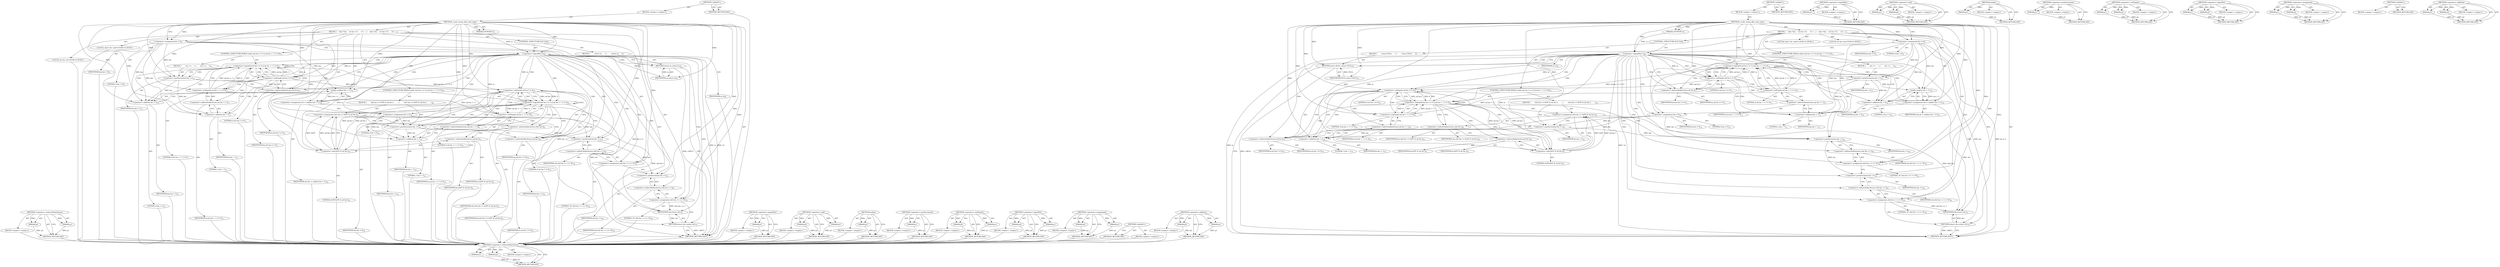 digraph "&lt;operator&gt;.addition" {
vulnerable_130 [label=<(METHOD,&lt;operator&gt;.indirectIndexAccess)>];
vulnerable_131 [label=<(PARAM,p1)>];
vulnerable_132 [label=<(PARAM,p2)>];
vulnerable_133 [label=<(BLOCK,&lt;empty&gt;,&lt;empty&gt;)>];
vulnerable_134 [label=<(METHOD_RETURN,ANY)>];
vulnerable_6 [label=<(METHOD,&lt;global&gt;)<SUB>1</SUB>>];
vulnerable_7 [label=<(BLOCK,&lt;empty&gt;,&lt;empty&gt;)<SUB>1</SUB>>];
vulnerable_8 [label=<(METHOD,_multi_string_alloc_and_copy)<SUB>1</SUB>>];
vulnerable_9 [label=<(PARAM,LPCWSTR in)<SUB>1</SUB>>];
vulnerable_10 [label=<(BLOCK,{
    char *chr;
    int len = 0;
 
     if ( !...,{
    char *chr;
    int len = 0;
 
     if ( !...)<SUB>2</SUB>>];
vulnerable_11 [label="<(LOCAL,char* chr: char*)<SUB>3</SUB>>"];
vulnerable_12 [label="<(LOCAL,int len: int)<SUB>4</SUB>>"];
vulnerable_13 [label=<(&lt;operator&gt;.assignment,len = 0)<SUB>4</SUB>>];
vulnerable_14 [label=<(IDENTIFIER,len,len = 0)<SUB>4</SUB>>];
vulnerable_15 [label=<(LITERAL,0,len = 0)<SUB>4</SUB>>];
vulnerable_16 [label=<(CONTROL_STRUCTURE,IF,if (!in))<SUB>6</SUB>>];
vulnerable_17 [label=<(&lt;operator&gt;.logicalNot,!in)<SUB>6</SUB>>];
vulnerable_18 [label=<(IDENTIFIER,in,!in)<SUB>6</SUB>>];
vulnerable_19 [label=<(BLOCK,{
        return in;
     },{
        return in;
     })<SUB>7</SUB>>];
vulnerable_20 [label=<(RETURN,return in;,return in;)<SUB>8</SUB>>];
vulnerable_21 [label=<(IDENTIFIER,in,return in;)<SUB>8</SUB>>];
vulnerable_22 [label=<(CONTROL_STRUCTURE,WHILE,while (in[ len ] != 0 || in[ len + 1 ] != 0))<SUB>11</SUB>>];
vulnerable_23 [label=<(&lt;operator&gt;.logicalOr,in[ len ] != 0 || in[ len + 1 ] != 0)<SUB>11</SUB>>];
vulnerable_24 [label=<(&lt;operator&gt;.notEquals,in[ len ] != 0)<SUB>11</SUB>>];
vulnerable_25 [label=<(&lt;operator&gt;.indirectIndexAccess,in[ len ])<SUB>11</SUB>>];
vulnerable_26 [label=<(IDENTIFIER,in,in[ len ] != 0)<SUB>11</SUB>>];
vulnerable_27 [label=<(IDENTIFIER,len,in[ len ] != 0)<SUB>11</SUB>>];
vulnerable_28 [label=<(LITERAL,0,in[ len ] != 0)<SUB>11</SUB>>];
vulnerable_29 [label=<(&lt;operator&gt;.notEquals,in[ len + 1 ] != 0)<SUB>11</SUB>>];
vulnerable_30 [label=<(&lt;operator&gt;.indirectIndexAccess,in[ len + 1 ])<SUB>11</SUB>>];
vulnerable_31 [label=<(IDENTIFIER,in,in[ len + 1 ] != 0)<SUB>11</SUB>>];
vulnerable_32 [label=<(&lt;operator&gt;.addition,len + 1)<SUB>11</SUB>>];
vulnerable_33 [label=<(IDENTIFIER,len,len + 1)<SUB>11</SUB>>];
vulnerable_34 [label=<(LITERAL,1,len + 1)<SUB>11</SUB>>];
vulnerable_35 [label=<(LITERAL,0,in[ len + 1 ] != 0)<SUB>11</SUB>>];
vulnerable_36 [label=<(BLOCK,{
        len ++;
    },{
        len ++;
    })<SUB>12</SUB>>];
vulnerable_37 [label=<(&lt;operator&gt;.postIncrement,len ++)<SUB>13</SUB>>];
vulnerable_38 [label=<(IDENTIFIER,len,len ++)<SUB>13</SUB>>];
vulnerable_39 [label=<(&lt;operator&gt;.assignment,chr = malloc( len + 2 ))<SUB>16</SUB>>];
vulnerable_40 [label=<(IDENTIFIER,chr,chr = malloc( len + 2 ))<SUB>16</SUB>>];
vulnerable_41 [label=<(malloc,malloc( len + 2 ))<SUB>16</SUB>>];
vulnerable_42 [label=<(&lt;operator&gt;.addition,len + 2)<SUB>16</SUB>>];
vulnerable_43 [label=<(IDENTIFIER,len,len + 2)<SUB>16</SUB>>];
vulnerable_44 [label=<(LITERAL,2,len + 2)<SUB>16</SUB>>];
vulnerable_45 [label=<(&lt;operator&gt;.assignment,len = 0)<SUB>18</SUB>>];
vulnerable_46 [label=<(IDENTIFIER,len,len = 0)<SUB>18</SUB>>];
vulnerable_47 [label=<(LITERAL,0,len = 0)<SUB>18</SUB>>];
vulnerable_48 [label=<(CONTROL_STRUCTURE,WHILE,while (in[ len ] != 0 || in[ len + 1 ] != 0))<SUB>19</SUB>>];
vulnerable_49 [label=<(&lt;operator&gt;.logicalOr,in[ len ] != 0 || in[ len + 1 ] != 0)<SUB>19</SUB>>];
vulnerable_50 [label=<(&lt;operator&gt;.notEquals,in[ len ] != 0)<SUB>19</SUB>>];
vulnerable_51 [label=<(&lt;operator&gt;.indirectIndexAccess,in[ len ])<SUB>19</SUB>>];
vulnerable_52 [label=<(IDENTIFIER,in,in[ len ] != 0)<SUB>19</SUB>>];
vulnerable_53 [label=<(IDENTIFIER,len,in[ len ] != 0)<SUB>19</SUB>>];
vulnerable_54 [label=<(LITERAL,0,in[ len ] != 0)<SUB>19</SUB>>];
vulnerable_55 [label=<(&lt;operator&gt;.notEquals,in[ len + 1 ] != 0)<SUB>19</SUB>>];
vulnerable_56 [label=<(&lt;operator&gt;.indirectIndexAccess,in[ len + 1 ])<SUB>19</SUB>>];
vulnerable_57 [label=<(IDENTIFIER,in,in[ len + 1 ] != 0)<SUB>19</SUB>>];
vulnerable_58 [label=<(&lt;operator&gt;.addition,len + 1)<SUB>19</SUB>>];
vulnerable_59 [label=<(IDENTIFIER,len,len + 1)<SUB>19</SUB>>];
vulnerable_60 [label=<(LITERAL,1,len + 1)<SUB>19</SUB>>];
vulnerable_61 [label=<(LITERAL,0,in[ len + 1 ] != 0)<SUB>19</SUB>>];
vulnerable_62 [label=<(BLOCK,{
        chr[ len ] = 0xFF &amp; in[ len ];
      ...,{
        chr[ len ] = 0xFF &amp; in[ len ];
      ...)<SUB>20</SUB>>];
vulnerable_63 [label=<(&lt;operator&gt;.assignment,chr[ len ] = 0xFF &amp; in[ len ])<SUB>21</SUB>>];
vulnerable_64 [label=<(&lt;operator&gt;.indirectIndexAccess,chr[ len ])<SUB>21</SUB>>];
vulnerable_65 [label=<(IDENTIFIER,chr,chr[ len ] = 0xFF &amp; in[ len ])<SUB>21</SUB>>];
vulnerable_66 [label=<(IDENTIFIER,len,chr[ len ] = 0xFF &amp; in[ len ])<SUB>21</SUB>>];
vulnerable_67 [label=<(&lt;operator&gt;.and,0xFF &amp; in[ len ])<SUB>21</SUB>>];
vulnerable_68 [label=<(LITERAL,0xFF,0xFF &amp; in[ len ])<SUB>21</SUB>>];
vulnerable_69 [label=<(&lt;operator&gt;.indirectIndexAccess,in[ len ])<SUB>21</SUB>>];
vulnerable_70 [label=<(IDENTIFIER,in,0xFF &amp; in[ len ])<SUB>21</SUB>>];
vulnerable_71 [label=<(IDENTIFIER,len,0xFF &amp; in[ len ])<SUB>21</SUB>>];
vulnerable_72 [label=<(&lt;operator&gt;.postIncrement,len ++)<SUB>22</SUB>>];
vulnerable_73 [label=<(IDENTIFIER,len,len ++)<SUB>22</SUB>>];
vulnerable_74 [label=<(&lt;operator&gt;.assignment,chr[ len ++ ] = '\0')<SUB>24</SUB>>];
vulnerable_75 [label=<(&lt;operator&gt;.indirectIndexAccess,chr[ len ++ ])<SUB>24</SUB>>];
vulnerable_76 [label=<(IDENTIFIER,chr,chr[ len ++ ] = '\0')<SUB>24</SUB>>];
vulnerable_77 [label=<(&lt;operator&gt;.postIncrement,len ++)<SUB>24</SUB>>];
vulnerable_78 [label=<(IDENTIFIER,len,len ++)<SUB>24</SUB>>];
vulnerable_79 [label=<(LITERAL,'\0',chr[ len ++ ] = '\0')<SUB>24</SUB>>];
vulnerable_80 [label=<(&lt;operator&gt;.assignment,chr[ len ++ ] = '\0')<SUB>25</SUB>>];
vulnerable_81 [label=<(&lt;operator&gt;.indirectIndexAccess,chr[ len ++ ])<SUB>25</SUB>>];
vulnerable_82 [label=<(IDENTIFIER,chr,chr[ len ++ ] = '\0')<SUB>25</SUB>>];
vulnerable_83 [label=<(&lt;operator&gt;.postIncrement,len ++)<SUB>25</SUB>>];
vulnerable_84 [label=<(IDENTIFIER,len,len ++)<SUB>25</SUB>>];
vulnerable_85 [label=<(LITERAL,'\0',chr[ len ++ ] = '\0')<SUB>25</SUB>>];
vulnerable_86 [label=<(RETURN,return chr;,return chr;)<SUB>27</SUB>>];
vulnerable_87 [label=<(IDENTIFIER,chr,return chr;)<SUB>27</SUB>>];
vulnerable_88 [label=<(METHOD_RETURN,char*)<SUB>1</SUB>>];
vulnerable_90 [label=<(METHOD_RETURN,ANY)<SUB>1</SUB>>];
vulnerable_116 [label=<(METHOD,&lt;operator&gt;.logicalNot)>];
vulnerable_117 [label=<(PARAM,p1)>];
vulnerable_118 [label=<(BLOCK,&lt;empty&gt;,&lt;empty&gt;)>];
vulnerable_119 [label=<(METHOD_RETURN,ANY)>];
vulnerable_148 [label=<(METHOD,&lt;operator&gt;.and)>];
vulnerable_149 [label=<(PARAM,p1)>];
vulnerable_150 [label=<(PARAM,p2)>];
vulnerable_151 [label=<(BLOCK,&lt;empty&gt;,&lt;empty&gt;)>];
vulnerable_152 [label=<(METHOD_RETURN,ANY)>];
vulnerable_144 [label=<(METHOD,malloc)>];
vulnerable_145 [label=<(PARAM,p1)>];
vulnerable_146 [label=<(BLOCK,&lt;empty&gt;,&lt;empty&gt;)>];
vulnerable_147 [label=<(METHOD_RETURN,ANY)>];
vulnerable_140 [label=<(METHOD,&lt;operator&gt;.postIncrement)>];
vulnerable_141 [label=<(PARAM,p1)>];
vulnerable_142 [label=<(BLOCK,&lt;empty&gt;,&lt;empty&gt;)>];
vulnerable_143 [label=<(METHOD_RETURN,ANY)>];
vulnerable_125 [label=<(METHOD,&lt;operator&gt;.notEquals)>];
vulnerable_126 [label=<(PARAM,p1)>];
vulnerable_127 [label=<(PARAM,p2)>];
vulnerable_128 [label=<(BLOCK,&lt;empty&gt;,&lt;empty&gt;)>];
vulnerable_129 [label=<(METHOD_RETURN,ANY)>];
vulnerable_120 [label=<(METHOD,&lt;operator&gt;.logicalOr)>];
vulnerable_121 [label=<(PARAM,p1)>];
vulnerable_122 [label=<(PARAM,p2)>];
vulnerable_123 [label=<(BLOCK,&lt;empty&gt;,&lt;empty&gt;)>];
vulnerable_124 [label=<(METHOD_RETURN,ANY)>];
vulnerable_111 [label=<(METHOD,&lt;operator&gt;.assignment)>];
vulnerable_112 [label=<(PARAM,p1)>];
vulnerable_113 [label=<(PARAM,p2)>];
vulnerable_114 [label=<(BLOCK,&lt;empty&gt;,&lt;empty&gt;)>];
vulnerable_115 [label=<(METHOD_RETURN,ANY)>];
vulnerable_105 [label=<(METHOD,&lt;global&gt;)<SUB>1</SUB>>];
vulnerable_106 [label=<(BLOCK,&lt;empty&gt;,&lt;empty&gt;)>];
vulnerable_107 [label=<(METHOD_RETURN,ANY)>];
vulnerable_135 [label=<(METHOD,&lt;operator&gt;.addition)>];
vulnerable_136 [label=<(PARAM,p1)>];
vulnerable_137 [label=<(PARAM,p2)>];
vulnerable_138 [label=<(BLOCK,&lt;empty&gt;,&lt;empty&gt;)>];
vulnerable_139 [label=<(METHOD_RETURN,ANY)>];
fixed_130 [label=<(METHOD,&lt;operator&gt;.indirectIndexAccess)>];
fixed_131 [label=<(PARAM,p1)>];
fixed_132 [label=<(PARAM,p2)>];
fixed_133 [label=<(BLOCK,&lt;empty&gt;,&lt;empty&gt;)>];
fixed_134 [label=<(METHOD_RETURN,ANY)>];
fixed_6 [label=<(METHOD,&lt;global&gt;)<SUB>1</SUB>>];
fixed_7 [label=<(BLOCK,&lt;empty&gt;,&lt;empty&gt;)<SUB>1</SUB>>];
fixed_8 [label=<(METHOD,_multi_string_alloc_and_copy)<SUB>1</SUB>>];
fixed_9 [label=<(PARAM,LPCWSTR in)<SUB>1</SUB>>];
fixed_10 [label=<(BLOCK,{
    char *chr;
    int len = 0;
 
     if ( !...,{
    char *chr;
    int len = 0;
 
     if ( !...)<SUB>2</SUB>>];
fixed_11 [label="<(LOCAL,char* chr: char*)<SUB>3</SUB>>"];
fixed_12 [label="<(LOCAL,int len: int)<SUB>4</SUB>>"];
fixed_13 [label=<(&lt;operator&gt;.assignment,len = 0)<SUB>4</SUB>>];
fixed_14 [label=<(IDENTIFIER,len,len = 0)<SUB>4</SUB>>];
fixed_15 [label=<(LITERAL,0,len = 0)<SUB>4</SUB>>];
fixed_16 [label=<(CONTROL_STRUCTURE,IF,if (!in))<SUB>6</SUB>>];
fixed_17 [label=<(&lt;operator&gt;.logicalNot,!in)<SUB>6</SUB>>];
fixed_18 [label=<(IDENTIFIER,in,!in)<SUB>6</SUB>>];
fixed_19 [label=<(BLOCK,{
        return NULL;
     },{
        return NULL;
     })<SUB>7</SUB>>];
fixed_20 [label=<(RETURN,return NULL;,return NULL;)<SUB>8</SUB>>];
fixed_21 [label=<(IDENTIFIER,NULL,return NULL;)<SUB>8</SUB>>];
fixed_22 [label=<(CONTROL_STRUCTURE,WHILE,while (in[ len ] != 0 || in[ len + 1 ] != 0))<SUB>11</SUB>>];
fixed_23 [label=<(&lt;operator&gt;.logicalOr,in[ len ] != 0 || in[ len + 1 ] != 0)<SUB>11</SUB>>];
fixed_24 [label=<(&lt;operator&gt;.notEquals,in[ len ] != 0)<SUB>11</SUB>>];
fixed_25 [label=<(&lt;operator&gt;.indirectIndexAccess,in[ len ])<SUB>11</SUB>>];
fixed_26 [label=<(IDENTIFIER,in,in[ len ] != 0)<SUB>11</SUB>>];
fixed_27 [label=<(IDENTIFIER,len,in[ len ] != 0)<SUB>11</SUB>>];
fixed_28 [label=<(LITERAL,0,in[ len ] != 0)<SUB>11</SUB>>];
fixed_29 [label=<(&lt;operator&gt;.notEquals,in[ len + 1 ] != 0)<SUB>11</SUB>>];
fixed_30 [label=<(&lt;operator&gt;.indirectIndexAccess,in[ len + 1 ])<SUB>11</SUB>>];
fixed_31 [label=<(IDENTIFIER,in,in[ len + 1 ] != 0)<SUB>11</SUB>>];
fixed_32 [label=<(&lt;operator&gt;.addition,len + 1)<SUB>11</SUB>>];
fixed_33 [label=<(IDENTIFIER,len,len + 1)<SUB>11</SUB>>];
fixed_34 [label=<(LITERAL,1,len + 1)<SUB>11</SUB>>];
fixed_35 [label=<(LITERAL,0,in[ len + 1 ] != 0)<SUB>11</SUB>>];
fixed_36 [label=<(BLOCK,{
        len ++;
    },{
        len ++;
    })<SUB>12</SUB>>];
fixed_37 [label=<(&lt;operator&gt;.postIncrement,len ++)<SUB>13</SUB>>];
fixed_38 [label=<(IDENTIFIER,len,len ++)<SUB>13</SUB>>];
fixed_39 [label=<(&lt;operator&gt;.assignment,chr = malloc( len + 2 ))<SUB>16</SUB>>];
fixed_40 [label=<(IDENTIFIER,chr,chr = malloc( len + 2 ))<SUB>16</SUB>>];
fixed_41 [label=<(malloc,malloc( len + 2 ))<SUB>16</SUB>>];
fixed_42 [label=<(&lt;operator&gt;.addition,len + 2)<SUB>16</SUB>>];
fixed_43 [label=<(IDENTIFIER,len,len + 2)<SUB>16</SUB>>];
fixed_44 [label=<(LITERAL,2,len + 2)<SUB>16</SUB>>];
fixed_45 [label=<(&lt;operator&gt;.assignment,len = 0)<SUB>18</SUB>>];
fixed_46 [label=<(IDENTIFIER,len,len = 0)<SUB>18</SUB>>];
fixed_47 [label=<(LITERAL,0,len = 0)<SUB>18</SUB>>];
fixed_48 [label=<(CONTROL_STRUCTURE,WHILE,while (in[ len ] != 0 || in[ len + 1 ] != 0))<SUB>19</SUB>>];
fixed_49 [label=<(&lt;operator&gt;.logicalOr,in[ len ] != 0 || in[ len + 1 ] != 0)<SUB>19</SUB>>];
fixed_50 [label=<(&lt;operator&gt;.notEquals,in[ len ] != 0)<SUB>19</SUB>>];
fixed_51 [label=<(&lt;operator&gt;.indirectIndexAccess,in[ len ])<SUB>19</SUB>>];
fixed_52 [label=<(IDENTIFIER,in,in[ len ] != 0)<SUB>19</SUB>>];
fixed_53 [label=<(IDENTIFIER,len,in[ len ] != 0)<SUB>19</SUB>>];
fixed_54 [label=<(LITERAL,0,in[ len ] != 0)<SUB>19</SUB>>];
fixed_55 [label=<(&lt;operator&gt;.notEquals,in[ len + 1 ] != 0)<SUB>19</SUB>>];
fixed_56 [label=<(&lt;operator&gt;.indirectIndexAccess,in[ len + 1 ])<SUB>19</SUB>>];
fixed_57 [label=<(IDENTIFIER,in,in[ len + 1 ] != 0)<SUB>19</SUB>>];
fixed_58 [label=<(&lt;operator&gt;.addition,len + 1)<SUB>19</SUB>>];
fixed_59 [label=<(IDENTIFIER,len,len + 1)<SUB>19</SUB>>];
fixed_60 [label=<(LITERAL,1,len + 1)<SUB>19</SUB>>];
fixed_61 [label=<(LITERAL,0,in[ len + 1 ] != 0)<SUB>19</SUB>>];
fixed_62 [label=<(BLOCK,{
        chr[ len ] = 0xFF &amp; in[ len ];
      ...,{
        chr[ len ] = 0xFF &amp; in[ len ];
      ...)<SUB>20</SUB>>];
fixed_63 [label=<(&lt;operator&gt;.assignment,chr[ len ] = 0xFF &amp; in[ len ])<SUB>21</SUB>>];
fixed_64 [label=<(&lt;operator&gt;.indirectIndexAccess,chr[ len ])<SUB>21</SUB>>];
fixed_65 [label=<(IDENTIFIER,chr,chr[ len ] = 0xFF &amp; in[ len ])<SUB>21</SUB>>];
fixed_66 [label=<(IDENTIFIER,len,chr[ len ] = 0xFF &amp; in[ len ])<SUB>21</SUB>>];
fixed_67 [label=<(&lt;operator&gt;.and,0xFF &amp; in[ len ])<SUB>21</SUB>>];
fixed_68 [label=<(LITERAL,0xFF,0xFF &amp; in[ len ])<SUB>21</SUB>>];
fixed_69 [label=<(&lt;operator&gt;.indirectIndexAccess,in[ len ])<SUB>21</SUB>>];
fixed_70 [label=<(IDENTIFIER,in,0xFF &amp; in[ len ])<SUB>21</SUB>>];
fixed_71 [label=<(IDENTIFIER,len,0xFF &amp; in[ len ])<SUB>21</SUB>>];
fixed_72 [label=<(&lt;operator&gt;.postIncrement,len ++)<SUB>22</SUB>>];
fixed_73 [label=<(IDENTIFIER,len,len ++)<SUB>22</SUB>>];
fixed_74 [label=<(&lt;operator&gt;.assignment,chr[ len ++ ] = '\0')<SUB>24</SUB>>];
fixed_75 [label=<(&lt;operator&gt;.indirectIndexAccess,chr[ len ++ ])<SUB>24</SUB>>];
fixed_76 [label=<(IDENTIFIER,chr,chr[ len ++ ] = '\0')<SUB>24</SUB>>];
fixed_77 [label=<(&lt;operator&gt;.postIncrement,len ++)<SUB>24</SUB>>];
fixed_78 [label=<(IDENTIFIER,len,len ++)<SUB>24</SUB>>];
fixed_79 [label=<(LITERAL,'\0',chr[ len ++ ] = '\0')<SUB>24</SUB>>];
fixed_80 [label=<(&lt;operator&gt;.assignment,chr[ len ++ ] = '\0')<SUB>25</SUB>>];
fixed_81 [label=<(&lt;operator&gt;.indirectIndexAccess,chr[ len ++ ])<SUB>25</SUB>>];
fixed_82 [label=<(IDENTIFIER,chr,chr[ len ++ ] = '\0')<SUB>25</SUB>>];
fixed_83 [label=<(&lt;operator&gt;.postIncrement,len ++)<SUB>25</SUB>>];
fixed_84 [label=<(IDENTIFIER,len,len ++)<SUB>25</SUB>>];
fixed_85 [label=<(LITERAL,'\0',chr[ len ++ ] = '\0')<SUB>25</SUB>>];
fixed_86 [label=<(RETURN,return chr;,return chr;)<SUB>27</SUB>>];
fixed_87 [label=<(IDENTIFIER,chr,return chr;)<SUB>27</SUB>>];
fixed_88 [label=<(METHOD_RETURN,char*)<SUB>1</SUB>>];
fixed_90 [label=<(METHOD_RETURN,ANY)<SUB>1</SUB>>];
fixed_116 [label=<(METHOD,&lt;operator&gt;.logicalNot)>];
fixed_117 [label=<(PARAM,p1)>];
fixed_118 [label=<(BLOCK,&lt;empty&gt;,&lt;empty&gt;)>];
fixed_119 [label=<(METHOD_RETURN,ANY)>];
fixed_148 [label=<(METHOD,&lt;operator&gt;.and)>];
fixed_149 [label=<(PARAM,p1)>];
fixed_150 [label=<(PARAM,p2)>];
fixed_151 [label=<(BLOCK,&lt;empty&gt;,&lt;empty&gt;)>];
fixed_152 [label=<(METHOD_RETURN,ANY)>];
fixed_144 [label=<(METHOD,malloc)>];
fixed_145 [label=<(PARAM,p1)>];
fixed_146 [label=<(BLOCK,&lt;empty&gt;,&lt;empty&gt;)>];
fixed_147 [label=<(METHOD_RETURN,ANY)>];
fixed_140 [label=<(METHOD,&lt;operator&gt;.postIncrement)>];
fixed_141 [label=<(PARAM,p1)>];
fixed_142 [label=<(BLOCK,&lt;empty&gt;,&lt;empty&gt;)>];
fixed_143 [label=<(METHOD_RETURN,ANY)>];
fixed_125 [label=<(METHOD,&lt;operator&gt;.notEquals)>];
fixed_126 [label=<(PARAM,p1)>];
fixed_127 [label=<(PARAM,p2)>];
fixed_128 [label=<(BLOCK,&lt;empty&gt;,&lt;empty&gt;)>];
fixed_129 [label=<(METHOD_RETURN,ANY)>];
fixed_120 [label=<(METHOD,&lt;operator&gt;.logicalOr)>];
fixed_121 [label=<(PARAM,p1)>];
fixed_122 [label=<(PARAM,p2)>];
fixed_123 [label=<(BLOCK,&lt;empty&gt;,&lt;empty&gt;)>];
fixed_124 [label=<(METHOD_RETURN,ANY)>];
fixed_111 [label=<(METHOD,&lt;operator&gt;.assignment)>];
fixed_112 [label=<(PARAM,p1)>];
fixed_113 [label=<(PARAM,p2)>];
fixed_114 [label=<(BLOCK,&lt;empty&gt;,&lt;empty&gt;)>];
fixed_115 [label=<(METHOD_RETURN,ANY)>];
fixed_105 [label=<(METHOD,&lt;global&gt;)<SUB>1</SUB>>];
fixed_106 [label=<(BLOCK,&lt;empty&gt;,&lt;empty&gt;)>];
fixed_107 [label=<(METHOD_RETURN,ANY)>];
fixed_135 [label=<(METHOD,&lt;operator&gt;.addition)>];
fixed_136 [label=<(PARAM,p1)>];
fixed_137 [label=<(PARAM,p2)>];
fixed_138 [label=<(BLOCK,&lt;empty&gt;,&lt;empty&gt;)>];
fixed_139 [label=<(METHOD_RETURN,ANY)>];
vulnerable_130 -> vulnerable_131  [key=0, label="AST: "];
vulnerable_130 -> vulnerable_131  [key=1, label="DDG: "];
vulnerable_130 -> vulnerable_133  [key=0, label="AST: "];
vulnerable_130 -> vulnerable_132  [key=0, label="AST: "];
vulnerable_130 -> vulnerable_132  [key=1, label="DDG: "];
vulnerable_130 -> vulnerable_134  [key=0, label="AST: "];
vulnerable_130 -> vulnerable_134  [key=1, label="CFG: "];
vulnerable_131 -> vulnerable_134  [key=0, label="DDG: p1"];
vulnerable_132 -> vulnerable_134  [key=0, label="DDG: p2"];
vulnerable_133 -> fixed_130  [key=0];
vulnerable_134 -> fixed_130  [key=0];
vulnerable_6 -> vulnerable_7  [key=0, label="AST: "];
vulnerable_6 -> vulnerable_90  [key=0, label="AST: "];
vulnerable_6 -> vulnerable_90  [key=1, label="CFG: "];
vulnerable_7 -> vulnerable_8  [key=0, label="AST: "];
vulnerable_8 -> vulnerable_9  [key=0, label="AST: "];
vulnerable_8 -> vulnerable_9  [key=1, label="DDG: "];
vulnerable_8 -> vulnerable_10  [key=0, label="AST: "];
vulnerable_8 -> vulnerable_88  [key=0, label="AST: "];
vulnerable_8 -> vulnerable_13  [key=0, label="CFG: "];
vulnerable_8 -> vulnerable_13  [key=1, label="DDG: "];
vulnerable_8 -> vulnerable_45  [key=0, label="DDG: "];
vulnerable_8 -> vulnerable_74  [key=0, label="DDG: "];
vulnerable_8 -> vulnerable_80  [key=0, label="DDG: "];
vulnerable_8 -> vulnerable_87  [key=0, label="DDG: "];
vulnerable_8 -> vulnerable_17  [key=0, label="DDG: "];
vulnerable_8 -> vulnerable_41  [key=0, label="DDG: "];
vulnerable_8 -> vulnerable_21  [key=0, label="DDG: "];
vulnerable_8 -> vulnerable_24  [key=0, label="DDG: "];
vulnerable_8 -> vulnerable_29  [key=0, label="DDG: "];
vulnerable_8 -> vulnerable_37  [key=0, label="DDG: "];
vulnerable_8 -> vulnerable_42  [key=0, label="DDG: "];
vulnerable_8 -> vulnerable_50  [key=0, label="DDG: "];
vulnerable_8 -> vulnerable_55  [key=0, label="DDG: "];
vulnerable_8 -> vulnerable_72  [key=0, label="DDG: "];
vulnerable_8 -> vulnerable_77  [key=0, label="DDG: "];
vulnerable_8 -> vulnerable_83  [key=0, label="DDG: "];
vulnerable_8 -> vulnerable_67  [key=0, label="DDG: "];
vulnerable_8 -> vulnerable_32  [key=0, label="DDG: "];
vulnerable_8 -> vulnerable_58  [key=0, label="DDG: "];
vulnerable_9 -> vulnerable_17  [key=0, label="DDG: in"];
vulnerable_10 -> vulnerable_11  [key=0, label="AST: "];
vulnerable_10 -> vulnerable_12  [key=0, label="AST: "];
vulnerable_10 -> vulnerable_13  [key=0, label="AST: "];
vulnerable_10 -> vulnerable_16  [key=0, label="AST: "];
vulnerable_10 -> vulnerable_22  [key=0, label="AST: "];
vulnerable_10 -> vulnerable_39  [key=0, label="AST: "];
vulnerable_10 -> vulnerable_45  [key=0, label="AST: "];
vulnerable_10 -> vulnerable_48  [key=0, label="AST: "];
vulnerable_10 -> vulnerable_74  [key=0, label="AST: "];
vulnerable_10 -> vulnerable_80  [key=0, label="AST: "];
vulnerable_10 -> vulnerable_86  [key=0, label="AST: "];
vulnerable_11 -> fixed_130  [key=0];
vulnerable_12 -> fixed_130  [key=0];
vulnerable_13 -> vulnerable_14  [key=0, label="AST: "];
vulnerable_13 -> vulnerable_15  [key=0, label="AST: "];
vulnerable_13 -> vulnerable_17  [key=0, label="CFG: "];
vulnerable_13 -> vulnerable_88  [key=0, label="DDG: len"];
vulnerable_13 -> vulnerable_88  [key=1, label="DDG: len = 0"];
vulnerable_13 -> vulnerable_41  [key=0, label="DDG: len"];
vulnerable_13 -> vulnerable_37  [key=0, label="DDG: len"];
vulnerable_13 -> vulnerable_42  [key=0, label="DDG: len"];
vulnerable_13 -> vulnerable_32  [key=0, label="DDG: len"];
vulnerable_14 -> fixed_130  [key=0];
vulnerable_15 -> fixed_130  [key=0];
vulnerable_16 -> vulnerable_17  [key=0, label="AST: "];
vulnerable_16 -> vulnerable_19  [key=0, label="AST: "];
vulnerable_17 -> vulnerable_18  [key=0, label="AST: "];
vulnerable_17 -> vulnerable_20  [key=0, label="CFG: "];
vulnerable_17 -> vulnerable_20  [key=1, label="CDG: "];
vulnerable_17 -> vulnerable_25  [key=0, label="CFG: "];
vulnerable_17 -> vulnerable_25  [key=1, label="CDG: "];
vulnerable_17 -> vulnerable_88  [key=0, label="DDG: in"];
vulnerable_17 -> vulnerable_88  [key=1, label="DDG: !in"];
vulnerable_17 -> vulnerable_21  [key=0, label="DDG: in"];
vulnerable_17 -> vulnerable_24  [key=0, label="DDG: in"];
vulnerable_17 -> vulnerable_24  [key=1, label="CDG: "];
vulnerable_17 -> vulnerable_29  [key=0, label="DDG: in"];
vulnerable_17 -> vulnerable_50  [key=0, label="DDG: in"];
vulnerable_17 -> vulnerable_50  [key=1, label="CDG: "];
vulnerable_17 -> vulnerable_55  [key=0, label="DDG: in"];
vulnerable_17 -> vulnerable_67  [key=0, label="DDG: in"];
vulnerable_17 -> vulnerable_49  [key=0, label="CDG: "];
vulnerable_17 -> vulnerable_77  [key=0, label="CDG: "];
vulnerable_17 -> vulnerable_42  [key=0, label="CDG: "];
vulnerable_17 -> vulnerable_51  [key=0, label="CDG: "];
vulnerable_17 -> vulnerable_75  [key=0, label="CDG: "];
vulnerable_17 -> vulnerable_81  [key=0, label="CDG: "];
vulnerable_17 -> vulnerable_74  [key=0, label="CDG: "];
vulnerable_17 -> vulnerable_45  [key=0, label="CDG: "];
vulnerable_17 -> vulnerable_80  [key=0, label="CDG: "];
vulnerable_17 -> vulnerable_23  [key=0, label="CDG: "];
vulnerable_17 -> vulnerable_83  [key=0, label="CDG: "];
vulnerable_17 -> vulnerable_41  [key=0, label="CDG: "];
vulnerable_17 -> vulnerable_39  [key=0, label="CDG: "];
vulnerable_17 -> vulnerable_86  [key=0, label="CDG: "];
vulnerable_18 -> fixed_130  [key=0];
vulnerable_19 -> vulnerable_20  [key=0, label="AST: "];
vulnerable_20 -> vulnerable_21  [key=0, label="AST: "];
vulnerable_20 -> vulnerable_88  [key=0, label="CFG: "];
vulnerable_20 -> vulnerable_88  [key=1, label="DDG: &lt;RET&gt;"];
vulnerable_21 -> vulnerable_20  [key=0, label="DDG: in"];
vulnerable_22 -> vulnerable_23  [key=0, label="AST: "];
vulnerable_22 -> vulnerable_36  [key=0, label="AST: "];
vulnerable_23 -> vulnerable_24  [key=0, label="AST: "];
vulnerable_23 -> vulnerable_24  [key=1, label="CDG: "];
vulnerable_23 -> vulnerable_29  [key=0, label="AST: "];
vulnerable_23 -> vulnerable_37  [key=0, label="CFG: "];
vulnerable_23 -> vulnerable_37  [key=1, label="CDG: "];
vulnerable_23 -> vulnerable_42  [key=0, label="CFG: "];
vulnerable_23 -> vulnerable_49  [key=0, label="DDG: in[ len + 1 ] != 0"];
vulnerable_23 -> vulnerable_25  [key=0, label="CDG: "];
vulnerable_23 -> vulnerable_23  [key=0, label="CDG: "];
vulnerable_24 -> vulnerable_25  [key=0, label="AST: "];
vulnerable_24 -> vulnerable_28  [key=0, label="AST: "];
vulnerable_24 -> vulnerable_23  [key=0, label="CFG: "];
vulnerable_24 -> vulnerable_23  [key=1, label="DDG: in[ len ]"];
vulnerable_24 -> vulnerable_23  [key=2, label="DDG: 0"];
vulnerable_24 -> vulnerable_32  [key=0, label="CFG: "];
vulnerable_24 -> vulnerable_32  [key=1, label="CDG: "];
vulnerable_24 -> vulnerable_50  [key=0, label="DDG: in[ len ]"];
vulnerable_24 -> vulnerable_30  [key=0, label="CDG: "];
vulnerable_24 -> vulnerable_29  [key=0, label="CDG: "];
vulnerable_25 -> vulnerable_26  [key=0, label="AST: "];
vulnerable_25 -> vulnerable_27  [key=0, label="AST: "];
vulnerable_25 -> vulnerable_24  [key=0, label="CFG: "];
vulnerable_26 -> fixed_130  [key=0];
vulnerable_27 -> fixed_130  [key=0];
vulnerable_28 -> fixed_130  [key=0];
vulnerable_29 -> vulnerable_30  [key=0, label="AST: "];
vulnerable_29 -> vulnerable_35  [key=0, label="AST: "];
vulnerable_29 -> vulnerable_23  [key=0, label="CFG: "];
vulnerable_29 -> vulnerable_23  [key=1, label="DDG: in[ len + 1 ]"];
vulnerable_29 -> vulnerable_23  [key=2, label="DDG: 0"];
vulnerable_29 -> vulnerable_55  [key=0, label="DDG: in[ len + 1 ]"];
vulnerable_30 -> vulnerable_31  [key=0, label="AST: "];
vulnerable_30 -> vulnerable_32  [key=0, label="AST: "];
vulnerable_30 -> vulnerable_29  [key=0, label="CFG: "];
vulnerable_31 -> fixed_130  [key=0];
vulnerable_32 -> vulnerable_33  [key=0, label="AST: "];
vulnerable_32 -> vulnerable_34  [key=0, label="AST: "];
vulnerable_32 -> vulnerable_30  [key=0, label="CFG: "];
vulnerable_33 -> fixed_130  [key=0];
vulnerable_34 -> fixed_130  [key=0];
vulnerable_35 -> fixed_130  [key=0];
vulnerable_36 -> vulnerable_37  [key=0, label="AST: "];
vulnerable_37 -> vulnerable_38  [key=0, label="AST: "];
vulnerable_37 -> vulnerable_25  [key=0, label="CFG: "];
vulnerable_37 -> vulnerable_41  [key=0, label="DDG: len"];
vulnerable_37 -> vulnerable_42  [key=0, label="DDG: len"];
vulnerable_37 -> vulnerable_32  [key=0, label="DDG: len"];
vulnerable_38 -> fixed_130  [key=0];
vulnerable_39 -> vulnerable_40  [key=0, label="AST: "];
vulnerable_39 -> vulnerable_41  [key=0, label="AST: "];
vulnerable_39 -> vulnerable_45  [key=0, label="CFG: "];
vulnerable_39 -> vulnerable_87  [key=0, label="DDG: chr"];
vulnerable_40 -> fixed_130  [key=0];
vulnerable_41 -> vulnerable_42  [key=0, label="AST: "];
vulnerable_41 -> vulnerable_39  [key=0, label="CFG: "];
vulnerable_41 -> vulnerable_39  [key=1, label="DDG: len + 2"];
vulnerable_42 -> vulnerable_43  [key=0, label="AST: "];
vulnerable_42 -> vulnerable_44  [key=0, label="AST: "];
vulnerable_42 -> vulnerable_41  [key=0, label="CFG: "];
vulnerable_43 -> fixed_130  [key=0];
vulnerable_44 -> fixed_130  [key=0];
vulnerable_45 -> vulnerable_46  [key=0, label="AST: "];
vulnerable_45 -> vulnerable_47  [key=0, label="AST: "];
vulnerable_45 -> vulnerable_51  [key=0, label="CFG: "];
vulnerable_45 -> vulnerable_72  [key=0, label="DDG: len"];
vulnerable_45 -> vulnerable_77  [key=0, label="DDG: len"];
vulnerable_45 -> vulnerable_58  [key=0, label="DDG: len"];
vulnerable_46 -> fixed_130  [key=0];
vulnerable_47 -> fixed_130  [key=0];
vulnerable_48 -> vulnerable_49  [key=0, label="AST: "];
vulnerable_48 -> vulnerable_62  [key=0, label="AST: "];
vulnerable_49 -> vulnerable_50  [key=0, label="AST: "];
vulnerable_49 -> vulnerable_50  [key=1, label="CDG: "];
vulnerable_49 -> vulnerable_55  [key=0, label="AST: "];
vulnerable_49 -> vulnerable_64  [key=0, label="CFG: "];
vulnerable_49 -> vulnerable_64  [key=1, label="CDG: "];
vulnerable_49 -> vulnerable_77  [key=0, label="CFG: "];
vulnerable_49 -> vulnerable_49  [key=0, label="CDG: "];
vulnerable_49 -> vulnerable_51  [key=0, label="CDG: "];
vulnerable_49 -> vulnerable_72  [key=0, label="CDG: "];
vulnerable_49 -> vulnerable_69  [key=0, label="CDG: "];
vulnerable_49 -> vulnerable_67  [key=0, label="CDG: "];
vulnerable_49 -> vulnerable_63  [key=0, label="CDG: "];
vulnerable_50 -> vulnerable_51  [key=0, label="AST: "];
vulnerable_50 -> vulnerable_54  [key=0, label="AST: "];
vulnerable_50 -> vulnerable_49  [key=0, label="CFG: "];
vulnerable_50 -> vulnerable_49  [key=1, label="DDG: in[ len ]"];
vulnerable_50 -> vulnerable_49  [key=2, label="DDG: 0"];
vulnerable_50 -> vulnerable_58  [key=0, label="CFG: "];
vulnerable_50 -> vulnerable_58  [key=1, label="CDG: "];
vulnerable_50 -> vulnerable_67  [key=0, label="DDG: in[ len ]"];
vulnerable_50 -> vulnerable_56  [key=0, label="CDG: "];
vulnerable_50 -> vulnerable_55  [key=0, label="CDG: "];
vulnerable_51 -> vulnerable_52  [key=0, label="AST: "];
vulnerable_51 -> vulnerable_53  [key=0, label="AST: "];
vulnerable_51 -> vulnerable_50  [key=0, label="CFG: "];
vulnerable_52 -> fixed_130  [key=0];
vulnerable_53 -> fixed_130  [key=0];
vulnerable_54 -> fixed_130  [key=0];
vulnerable_55 -> vulnerable_56  [key=0, label="AST: "];
vulnerable_55 -> vulnerable_61  [key=0, label="AST: "];
vulnerable_55 -> vulnerable_49  [key=0, label="CFG: "];
vulnerable_55 -> vulnerable_49  [key=1, label="DDG: in[ len + 1 ]"];
vulnerable_55 -> vulnerable_49  [key=2, label="DDG: 0"];
vulnerable_56 -> vulnerable_57  [key=0, label="AST: "];
vulnerable_56 -> vulnerable_58  [key=0, label="AST: "];
vulnerable_56 -> vulnerable_55  [key=0, label="CFG: "];
vulnerable_57 -> fixed_130  [key=0];
vulnerable_58 -> vulnerable_59  [key=0, label="AST: "];
vulnerable_58 -> vulnerable_60  [key=0, label="AST: "];
vulnerable_58 -> vulnerable_56  [key=0, label="CFG: "];
vulnerable_59 -> fixed_130  [key=0];
vulnerable_60 -> fixed_130  [key=0];
vulnerable_61 -> fixed_130  [key=0];
vulnerable_62 -> vulnerable_63  [key=0, label="AST: "];
vulnerable_62 -> vulnerable_72  [key=0, label="AST: "];
vulnerable_63 -> vulnerable_64  [key=0, label="AST: "];
vulnerable_63 -> vulnerable_67  [key=0, label="AST: "];
vulnerable_63 -> vulnerable_72  [key=0, label="CFG: "];
vulnerable_63 -> vulnerable_87  [key=0, label="DDG: chr[ len ]"];
vulnerable_64 -> vulnerable_65  [key=0, label="AST: "];
vulnerable_64 -> vulnerable_66  [key=0, label="AST: "];
vulnerable_64 -> vulnerable_69  [key=0, label="CFG: "];
vulnerable_65 -> fixed_130  [key=0];
vulnerable_66 -> fixed_130  [key=0];
vulnerable_67 -> vulnerable_68  [key=0, label="AST: "];
vulnerable_67 -> vulnerable_69  [key=0, label="AST: "];
vulnerable_67 -> vulnerable_63  [key=0, label="CFG: "];
vulnerable_67 -> vulnerable_63  [key=1, label="DDG: 0xFF"];
vulnerable_67 -> vulnerable_63  [key=2, label="DDG: in[ len ]"];
vulnerable_67 -> vulnerable_50  [key=0, label="DDG: in[ len ]"];
vulnerable_68 -> fixed_130  [key=0];
vulnerable_69 -> vulnerable_70  [key=0, label="AST: "];
vulnerable_69 -> vulnerable_71  [key=0, label="AST: "];
vulnerable_69 -> vulnerable_67  [key=0, label="CFG: "];
vulnerable_70 -> fixed_130  [key=0];
vulnerable_71 -> fixed_130  [key=0];
vulnerable_72 -> vulnerable_73  [key=0, label="AST: "];
vulnerable_72 -> vulnerable_51  [key=0, label="CFG: "];
vulnerable_72 -> vulnerable_77  [key=0, label="DDG: len"];
vulnerable_72 -> vulnerable_58  [key=0, label="DDG: len"];
vulnerable_73 -> fixed_130  [key=0];
vulnerable_74 -> vulnerable_75  [key=0, label="AST: "];
vulnerable_74 -> vulnerable_79  [key=0, label="AST: "];
vulnerable_74 -> vulnerable_83  [key=0, label="CFG: "];
vulnerable_75 -> vulnerable_76  [key=0, label="AST: "];
vulnerable_75 -> vulnerable_77  [key=0, label="AST: "];
vulnerable_75 -> vulnerable_74  [key=0, label="CFG: "];
vulnerable_76 -> fixed_130  [key=0];
vulnerable_77 -> vulnerable_78  [key=0, label="AST: "];
vulnerable_77 -> vulnerable_75  [key=0, label="CFG: "];
vulnerable_77 -> vulnerable_83  [key=0, label="DDG: len"];
vulnerable_78 -> fixed_130  [key=0];
vulnerable_79 -> fixed_130  [key=0];
vulnerable_80 -> vulnerable_81  [key=0, label="AST: "];
vulnerable_80 -> vulnerable_85  [key=0, label="AST: "];
vulnerable_80 -> vulnerable_86  [key=0, label="CFG: "];
vulnerable_80 -> vulnerable_87  [key=0, label="DDG: chr[ len ++ ]"];
vulnerable_81 -> vulnerable_82  [key=0, label="AST: "];
vulnerable_81 -> vulnerable_83  [key=0, label="AST: "];
vulnerable_81 -> vulnerable_80  [key=0, label="CFG: "];
vulnerable_82 -> fixed_130  [key=0];
vulnerable_83 -> vulnerable_84  [key=0, label="AST: "];
vulnerable_83 -> vulnerable_81  [key=0, label="CFG: "];
vulnerable_84 -> fixed_130  [key=0];
vulnerable_85 -> fixed_130  [key=0];
vulnerable_86 -> vulnerable_87  [key=0, label="AST: "];
vulnerable_86 -> vulnerable_88  [key=0, label="CFG: "];
vulnerable_86 -> vulnerable_88  [key=1, label="DDG: &lt;RET&gt;"];
vulnerable_87 -> vulnerable_86  [key=0, label="DDG: chr"];
vulnerable_88 -> fixed_130  [key=0];
vulnerable_90 -> fixed_130  [key=0];
vulnerable_116 -> vulnerable_117  [key=0, label="AST: "];
vulnerable_116 -> vulnerable_117  [key=1, label="DDG: "];
vulnerable_116 -> vulnerable_118  [key=0, label="AST: "];
vulnerable_116 -> vulnerable_119  [key=0, label="AST: "];
vulnerable_116 -> vulnerable_119  [key=1, label="CFG: "];
vulnerable_117 -> vulnerable_119  [key=0, label="DDG: p1"];
vulnerable_118 -> fixed_130  [key=0];
vulnerable_119 -> fixed_130  [key=0];
vulnerable_148 -> vulnerable_149  [key=0, label="AST: "];
vulnerable_148 -> vulnerable_149  [key=1, label="DDG: "];
vulnerable_148 -> vulnerable_151  [key=0, label="AST: "];
vulnerable_148 -> vulnerable_150  [key=0, label="AST: "];
vulnerable_148 -> vulnerable_150  [key=1, label="DDG: "];
vulnerable_148 -> vulnerable_152  [key=0, label="AST: "];
vulnerable_148 -> vulnerable_152  [key=1, label="CFG: "];
vulnerable_149 -> vulnerable_152  [key=0, label="DDG: p1"];
vulnerable_150 -> vulnerable_152  [key=0, label="DDG: p2"];
vulnerable_151 -> fixed_130  [key=0];
vulnerable_152 -> fixed_130  [key=0];
vulnerable_144 -> vulnerable_145  [key=0, label="AST: "];
vulnerable_144 -> vulnerable_145  [key=1, label="DDG: "];
vulnerable_144 -> vulnerable_146  [key=0, label="AST: "];
vulnerable_144 -> vulnerable_147  [key=0, label="AST: "];
vulnerable_144 -> vulnerable_147  [key=1, label="CFG: "];
vulnerable_145 -> vulnerable_147  [key=0, label="DDG: p1"];
vulnerable_146 -> fixed_130  [key=0];
vulnerable_147 -> fixed_130  [key=0];
vulnerable_140 -> vulnerable_141  [key=0, label="AST: "];
vulnerable_140 -> vulnerable_141  [key=1, label="DDG: "];
vulnerable_140 -> vulnerable_142  [key=0, label="AST: "];
vulnerable_140 -> vulnerable_143  [key=0, label="AST: "];
vulnerable_140 -> vulnerable_143  [key=1, label="CFG: "];
vulnerable_141 -> vulnerable_143  [key=0, label="DDG: p1"];
vulnerable_142 -> fixed_130  [key=0];
vulnerable_143 -> fixed_130  [key=0];
vulnerable_125 -> vulnerable_126  [key=0, label="AST: "];
vulnerable_125 -> vulnerable_126  [key=1, label="DDG: "];
vulnerable_125 -> vulnerable_128  [key=0, label="AST: "];
vulnerable_125 -> vulnerable_127  [key=0, label="AST: "];
vulnerable_125 -> vulnerable_127  [key=1, label="DDG: "];
vulnerable_125 -> vulnerable_129  [key=0, label="AST: "];
vulnerable_125 -> vulnerable_129  [key=1, label="CFG: "];
vulnerable_126 -> vulnerable_129  [key=0, label="DDG: p1"];
vulnerable_127 -> vulnerable_129  [key=0, label="DDG: p2"];
vulnerable_128 -> fixed_130  [key=0];
vulnerable_129 -> fixed_130  [key=0];
vulnerable_120 -> vulnerable_121  [key=0, label="AST: "];
vulnerable_120 -> vulnerable_121  [key=1, label="DDG: "];
vulnerable_120 -> vulnerable_123  [key=0, label="AST: "];
vulnerable_120 -> vulnerable_122  [key=0, label="AST: "];
vulnerable_120 -> vulnerable_122  [key=1, label="DDG: "];
vulnerable_120 -> vulnerable_124  [key=0, label="AST: "];
vulnerable_120 -> vulnerable_124  [key=1, label="CFG: "];
vulnerable_121 -> vulnerable_124  [key=0, label="DDG: p1"];
vulnerable_122 -> vulnerable_124  [key=0, label="DDG: p2"];
vulnerable_123 -> fixed_130  [key=0];
vulnerable_124 -> fixed_130  [key=0];
vulnerable_111 -> vulnerable_112  [key=0, label="AST: "];
vulnerable_111 -> vulnerable_112  [key=1, label="DDG: "];
vulnerable_111 -> vulnerable_114  [key=0, label="AST: "];
vulnerable_111 -> vulnerable_113  [key=0, label="AST: "];
vulnerable_111 -> vulnerable_113  [key=1, label="DDG: "];
vulnerable_111 -> vulnerable_115  [key=0, label="AST: "];
vulnerable_111 -> vulnerable_115  [key=1, label="CFG: "];
vulnerable_112 -> vulnerable_115  [key=0, label="DDG: p1"];
vulnerable_113 -> vulnerable_115  [key=0, label="DDG: p2"];
vulnerable_114 -> fixed_130  [key=0];
vulnerable_115 -> fixed_130  [key=0];
vulnerable_105 -> vulnerable_106  [key=0, label="AST: "];
vulnerable_105 -> vulnerable_107  [key=0, label="AST: "];
vulnerable_105 -> vulnerable_107  [key=1, label="CFG: "];
vulnerable_106 -> fixed_130  [key=0];
vulnerable_107 -> fixed_130  [key=0];
vulnerable_135 -> vulnerable_136  [key=0, label="AST: "];
vulnerable_135 -> vulnerable_136  [key=1, label="DDG: "];
vulnerable_135 -> vulnerable_138  [key=0, label="AST: "];
vulnerable_135 -> vulnerable_137  [key=0, label="AST: "];
vulnerable_135 -> vulnerable_137  [key=1, label="DDG: "];
vulnerable_135 -> vulnerable_139  [key=0, label="AST: "];
vulnerable_135 -> vulnerable_139  [key=1, label="CFG: "];
vulnerable_136 -> vulnerable_139  [key=0, label="DDG: p1"];
vulnerable_137 -> vulnerable_139  [key=0, label="DDG: p2"];
vulnerable_138 -> fixed_130  [key=0];
vulnerable_139 -> fixed_130  [key=0];
fixed_130 -> fixed_131  [key=0, label="AST: "];
fixed_130 -> fixed_131  [key=1, label="DDG: "];
fixed_130 -> fixed_133  [key=0, label="AST: "];
fixed_130 -> fixed_132  [key=0, label="AST: "];
fixed_130 -> fixed_132  [key=1, label="DDG: "];
fixed_130 -> fixed_134  [key=0, label="AST: "];
fixed_130 -> fixed_134  [key=1, label="CFG: "];
fixed_131 -> fixed_134  [key=0, label="DDG: p1"];
fixed_132 -> fixed_134  [key=0, label="DDG: p2"];
fixed_6 -> fixed_7  [key=0, label="AST: "];
fixed_6 -> fixed_90  [key=0, label="AST: "];
fixed_6 -> fixed_90  [key=1, label="CFG: "];
fixed_7 -> fixed_8  [key=0, label="AST: "];
fixed_8 -> fixed_9  [key=0, label="AST: "];
fixed_8 -> fixed_9  [key=1, label="DDG: "];
fixed_8 -> fixed_10  [key=0, label="AST: "];
fixed_8 -> fixed_88  [key=0, label="AST: "];
fixed_8 -> fixed_13  [key=0, label="CFG: "];
fixed_8 -> fixed_13  [key=1, label="DDG: "];
fixed_8 -> fixed_45  [key=0, label="DDG: "];
fixed_8 -> fixed_74  [key=0, label="DDG: "];
fixed_8 -> fixed_80  [key=0, label="DDG: "];
fixed_8 -> fixed_87  [key=0, label="DDG: "];
fixed_8 -> fixed_17  [key=0, label="DDG: "];
fixed_8 -> fixed_20  [key=0, label="DDG: "];
fixed_8 -> fixed_41  [key=0, label="DDG: "];
fixed_8 -> fixed_21  [key=0, label="DDG: "];
fixed_8 -> fixed_24  [key=0, label="DDG: "];
fixed_8 -> fixed_29  [key=0, label="DDG: "];
fixed_8 -> fixed_37  [key=0, label="DDG: "];
fixed_8 -> fixed_42  [key=0, label="DDG: "];
fixed_8 -> fixed_50  [key=0, label="DDG: "];
fixed_8 -> fixed_55  [key=0, label="DDG: "];
fixed_8 -> fixed_72  [key=0, label="DDG: "];
fixed_8 -> fixed_77  [key=0, label="DDG: "];
fixed_8 -> fixed_83  [key=0, label="DDG: "];
fixed_8 -> fixed_67  [key=0, label="DDG: "];
fixed_8 -> fixed_32  [key=0, label="DDG: "];
fixed_8 -> fixed_58  [key=0, label="DDG: "];
fixed_9 -> fixed_17  [key=0, label="DDG: in"];
fixed_10 -> fixed_11  [key=0, label="AST: "];
fixed_10 -> fixed_12  [key=0, label="AST: "];
fixed_10 -> fixed_13  [key=0, label="AST: "];
fixed_10 -> fixed_16  [key=0, label="AST: "];
fixed_10 -> fixed_22  [key=0, label="AST: "];
fixed_10 -> fixed_39  [key=0, label="AST: "];
fixed_10 -> fixed_45  [key=0, label="AST: "];
fixed_10 -> fixed_48  [key=0, label="AST: "];
fixed_10 -> fixed_74  [key=0, label="AST: "];
fixed_10 -> fixed_80  [key=0, label="AST: "];
fixed_10 -> fixed_86  [key=0, label="AST: "];
fixed_13 -> fixed_14  [key=0, label="AST: "];
fixed_13 -> fixed_15  [key=0, label="AST: "];
fixed_13 -> fixed_17  [key=0, label="CFG: "];
fixed_13 -> fixed_88  [key=0, label="DDG: len"];
fixed_13 -> fixed_88  [key=1, label="DDG: len = 0"];
fixed_13 -> fixed_41  [key=0, label="DDG: len"];
fixed_13 -> fixed_37  [key=0, label="DDG: len"];
fixed_13 -> fixed_42  [key=0, label="DDG: len"];
fixed_13 -> fixed_32  [key=0, label="DDG: len"];
fixed_16 -> fixed_17  [key=0, label="AST: "];
fixed_16 -> fixed_19  [key=0, label="AST: "];
fixed_17 -> fixed_18  [key=0, label="AST: "];
fixed_17 -> fixed_20  [key=0, label="CFG: "];
fixed_17 -> fixed_20  [key=1, label="CDG: "];
fixed_17 -> fixed_25  [key=0, label="CFG: "];
fixed_17 -> fixed_25  [key=1, label="CDG: "];
fixed_17 -> fixed_88  [key=0, label="DDG: in"];
fixed_17 -> fixed_88  [key=1, label="DDG: !in"];
fixed_17 -> fixed_24  [key=0, label="DDG: in"];
fixed_17 -> fixed_24  [key=1, label="CDG: "];
fixed_17 -> fixed_29  [key=0, label="DDG: in"];
fixed_17 -> fixed_50  [key=0, label="DDG: in"];
fixed_17 -> fixed_50  [key=1, label="CDG: "];
fixed_17 -> fixed_55  [key=0, label="DDG: in"];
fixed_17 -> fixed_67  [key=0, label="DDG: in"];
fixed_17 -> fixed_49  [key=0, label="CDG: "];
fixed_17 -> fixed_77  [key=0, label="CDG: "];
fixed_17 -> fixed_42  [key=0, label="CDG: "];
fixed_17 -> fixed_51  [key=0, label="CDG: "];
fixed_17 -> fixed_75  [key=0, label="CDG: "];
fixed_17 -> fixed_81  [key=0, label="CDG: "];
fixed_17 -> fixed_74  [key=0, label="CDG: "];
fixed_17 -> fixed_45  [key=0, label="CDG: "];
fixed_17 -> fixed_80  [key=0, label="CDG: "];
fixed_17 -> fixed_23  [key=0, label="CDG: "];
fixed_17 -> fixed_83  [key=0, label="CDG: "];
fixed_17 -> fixed_41  [key=0, label="CDG: "];
fixed_17 -> fixed_39  [key=0, label="CDG: "];
fixed_17 -> fixed_86  [key=0, label="CDG: "];
fixed_19 -> fixed_20  [key=0, label="AST: "];
fixed_20 -> fixed_21  [key=0, label="AST: "];
fixed_20 -> fixed_88  [key=0, label="CFG: "];
fixed_20 -> fixed_88  [key=1, label="DDG: &lt;RET&gt;"];
fixed_21 -> fixed_20  [key=0, label="DDG: NULL"];
fixed_22 -> fixed_23  [key=0, label="AST: "];
fixed_22 -> fixed_36  [key=0, label="AST: "];
fixed_23 -> fixed_24  [key=0, label="AST: "];
fixed_23 -> fixed_24  [key=1, label="CDG: "];
fixed_23 -> fixed_29  [key=0, label="AST: "];
fixed_23 -> fixed_37  [key=0, label="CFG: "];
fixed_23 -> fixed_37  [key=1, label="CDG: "];
fixed_23 -> fixed_42  [key=0, label="CFG: "];
fixed_23 -> fixed_49  [key=0, label="DDG: in[ len + 1 ] != 0"];
fixed_23 -> fixed_25  [key=0, label="CDG: "];
fixed_23 -> fixed_23  [key=0, label="CDG: "];
fixed_24 -> fixed_25  [key=0, label="AST: "];
fixed_24 -> fixed_28  [key=0, label="AST: "];
fixed_24 -> fixed_23  [key=0, label="CFG: "];
fixed_24 -> fixed_23  [key=1, label="DDG: in[ len ]"];
fixed_24 -> fixed_23  [key=2, label="DDG: 0"];
fixed_24 -> fixed_32  [key=0, label="CFG: "];
fixed_24 -> fixed_32  [key=1, label="CDG: "];
fixed_24 -> fixed_50  [key=0, label="DDG: in[ len ]"];
fixed_24 -> fixed_30  [key=0, label="CDG: "];
fixed_24 -> fixed_29  [key=0, label="CDG: "];
fixed_25 -> fixed_26  [key=0, label="AST: "];
fixed_25 -> fixed_27  [key=0, label="AST: "];
fixed_25 -> fixed_24  [key=0, label="CFG: "];
fixed_29 -> fixed_30  [key=0, label="AST: "];
fixed_29 -> fixed_35  [key=0, label="AST: "];
fixed_29 -> fixed_23  [key=0, label="CFG: "];
fixed_29 -> fixed_23  [key=1, label="DDG: in[ len + 1 ]"];
fixed_29 -> fixed_23  [key=2, label="DDG: 0"];
fixed_29 -> fixed_55  [key=0, label="DDG: in[ len + 1 ]"];
fixed_30 -> fixed_31  [key=0, label="AST: "];
fixed_30 -> fixed_32  [key=0, label="AST: "];
fixed_30 -> fixed_29  [key=0, label="CFG: "];
fixed_32 -> fixed_33  [key=0, label="AST: "];
fixed_32 -> fixed_34  [key=0, label="AST: "];
fixed_32 -> fixed_30  [key=0, label="CFG: "];
fixed_36 -> fixed_37  [key=0, label="AST: "];
fixed_37 -> fixed_38  [key=0, label="AST: "];
fixed_37 -> fixed_25  [key=0, label="CFG: "];
fixed_37 -> fixed_41  [key=0, label="DDG: len"];
fixed_37 -> fixed_42  [key=0, label="DDG: len"];
fixed_37 -> fixed_32  [key=0, label="DDG: len"];
fixed_39 -> fixed_40  [key=0, label="AST: "];
fixed_39 -> fixed_41  [key=0, label="AST: "];
fixed_39 -> fixed_45  [key=0, label="CFG: "];
fixed_39 -> fixed_87  [key=0, label="DDG: chr"];
fixed_41 -> fixed_42  [key=0, label="AST: "];
fixed_41 -> fixed_39  [key=0, label="CFG: "];
fixed_41 -> fixed_39  [key=1, label="DDG: len + 2"];
fixed_42 -> fixed_43  [key=0, label="AST: "];
fixed_42 -> fixed_44  [key=0, label="AST: "];
fixed_42 -> fixed_41  [key=0, label="CFG: "];
fixed_45 -> fixed_46  [key=0, label="AST: "];
fixed_45 -> fixed_47  [key=0, label="AST: "];
fixed_45 -> fixed_51  [key=0, label="CFG: "];
fixed_45 -> fixed_72  [key=0, label="DDG: len"];
fixed_45 -> fixed_77  [key=0, label="DDG: len"];
fixed_45 -> fixed_58  [key=0, label="DDG: len"];
fixed_48 -> fixed_49  [key=0, label="AST: "];
fixed_48 -> fixed_62  [key=0, label="AST: "];
fixed_49 -> fixed_50  [key=0, label="AST: "];
fixed_49 -> fixed_50  [key=1, label="CDG: "];
fixed_49 -> fixed_55  [key=0, label="AST: "];
fixed_49 -> fixed_64  [key=0, label="CFG: "];
fixed_49 -> fixed_64  [key=1, label="CDG: "];
fixed_49 -> fixed_77  [key=0, label="CFG: "];
fixed_49 -> fixed_49  [key=0, label="CDG: "];
fixed_49 -> fixed_51  [key=0, label="CDG: "];
fixed_49 -> fixed_72  [key=0, label="CDG: "];
fixed_49 -> fixed_69  [key=0, label="CDG: "];
fixed_49 -> fixed_67  [key=0, label="CDG: "];
fixed_49 -> fixed_63  [key=0, label="CDG: "];
fixed_50 -> fixed_51  [key=0, label="AST: "];
fixed_50 -> fixed_54  [key=0, label="AST: "];
fixed_50 -> fixed_49  [key=0, label="CFG: "];
fixed_50 -> fixed_49  [key=1, label="DDG: in[ len ]"];
fixed_50 -> fixed_49  [key=2, label="DDG: 0"];
fixed_50 -> fixed_58  [key=0, label="CFG: "];
fixed_50 -> fixed_58  [key=1, label="CDG: "];
fixed_50 -> fixed_67  [key=0, label="DDG: in[ len ]"];
fixed_50 -> fixed_56  [key=0, label="CDG: "];
fixed_50 -> fixed_55  [key=0, label="CDG: "];
fixed_51 -> fixed_52  [key=0, label="AST: "];
fixed_51 -> fixed_53  [key=0, label="AST: "];
fixed_51 -> fixed_50  [key=0, label="CFG: "];
fixed_55 -> fixed_56  [key=0, label="AST: "];
fixed_55 -> fixed_61  [key=0, label="AST: "];
fixed_55 -> fixed_49  [key=0, label="CFG: "];
fixed_55 -> fixed_49  [key=1, label="DDG: in[ len + 1 ]"];
fixed_55 -> fixed_49  [key=2, label="DDG: 0"];
fixed_56 -> fixed_57  [key=0, label="AST: "];
fixed_56 -> fixed_58  [key=0, label="AST: "];
fixed_56 -> fixed_55  [key=0, label="CFG: "];
fixed_58 -> fixed_59  [key=0, label="AST: "];
fixed_58 -> fixed_60  [key=0, label="AST: "];
fixed_58 -> fixed_56  [key=0, label="CFG: "];
fixed_62 -> fixed_63  [key=0, label="AST: "];
fixed_62 -> fixed_72  [key=0, label="AST: "];
fixed_63 -> fixed_64  [key=0, label="AST: "];
fixed_63 -> fixed_67  [key=0, label="AST: "];
fixed_63 -> fixed_72  [key=0, label="CFG: "];
fixed_63 -> fixed_87  [key=0, label="DDG: chr[ len ]"];
fixed_64 -> fixed_65  [key=0, label="AST: "];
fixed_64 -> fixed_66  [key=0, label="AST: "];
fixed_64 -> fixed_69  [key=0, label="CFG: "];
fixed_67 -> fixed_68  [key=0, label="AST: "];
fixed_67 -> fixed_69  [key=0, label="AST: "];
fixed_67 -> fixed_63  [key=0, label="CFG: "];
fixed_67 -> fixed_63  [key=1, label="DDG: 0xFF"];
fixed_67 -> fixed_63  [key=2, label="DDG: in[ len ]"];
fixed_67 -> fixed_50  [key=0, label="DDG: in[ len ]"];
fixed_69 -> fixed_70  [key=0, label="AST: "];
fixed_69 -> fixed_71  [key=0, label="AST: "];
fixed_69 -> fixed_67  [key=0, label="CFG: "];
fixed_72 -> fixed_73  [key=0, label="AST: "];
fixed_72 -> fixed_51  [key=0, label="CFG: "];
fixed_72 -> fixed_77  [key=0, label="DDG: len"];
fixed_72 -> fixed_58  [key=0, label="DDG: len"];
fixed_74 -> fixed_75  [key=0, label="AST: "];
fixed_74 -> fixed_79  [key=0, label="AST: "];
fixed_74 -> fixed_83  [key=0, label="CFG: "];
fixed_75 -> fixed_76  [key=0, label="AST: "];
fixed_75 -> fixed_77  [key=0, label="AST: "];
fixed_75 -> fixed_74  [key=0, label="CFG: "];
fixed_77 -> fixed_78  [key=0, label="AST: "];
fixed_77 -> fixed_75  [key=0, label="CFG: "];
fixed_77 -> fixed_83  [key=0, label="DDG: len"];
fixed_80 -> fixed_81  [key=0, label="AST: "];
fixed_80 -> fixed_85  [key=0, label="AST: "];
fixed_80 -> fixed_86  [key=0, label="CFG: "];
fixed_80 -> fixed_87  [key=0, label="DDG: chr[ len ++ ]"];
fixed_81 -> fixed_82  [key=0, label="AST: "];
fixed_81 -> fixed_83  [key=0, label="AST: "];
fixed_81 -> fixed_80  [key=0, label="CFG: "];
fixed_83 -> fixed_84  [key=0, label="AST: "];
fixed_83 -> fixed_81  [key=0, label="CFG: "];
fixed_86 -> fixed_87  [key=0, label="AST: "];
fixed_86 -> fixed_88  [key=0, label="CFG: "];
fixed_86 -> fixed_88  [key=1, label="DDG: &lt;RET&gt;"];
fixed_87 -> fixed_86  [key=0, label="DDG: chr"];
fixed_116 -> fixed_117  [key=0, label="AST: "];
fixed_116 -> fixed_117  [key=1, label="DDG: "];
fixed_116 -> fixed_118  [key=0, label="AST: "];
fixed_116 -> fixed_119  [key=0, label="AST: "];
fixed_116 -> fixed_119  [key=1, label="CFG: "];
fixed_117 -> fixed_119  [key=0, label="DDG: p1"];
fixed_148 -> fixed_149  [key=0, label="AST: "];
fixed_148 -> fixed_149  [key=1, label="DDG: "];
fixed_148 -> fixed_151  [key=0, label="AST: "];
fixed_148 -> fixed_150  [key=0, label="AST: "];
fixed_148 -> fixed_150  [key=1, label="DDG: "];
fixed_148 -> fixed_152  [key=0, label="AST: "];
fixed_148 -> fixed_152  [key=1, label="CFG: "];
fixed_149 -> fixed_152  [key=0, label="DDG: p1"];
fixed_150 -> fixed_152  [key=0, label="DDG: p2"];
fixed_144 -> fixed_145  [key=0, label="AST: "];
fixed_144 -> fixed_145  [key=1, label="DDG: "];
fixed_144 -> fixed_146  [key=0, label="AST: "];
fixed_144 -> fixed_147  [key=0, label="AST: "];
fixed_144 -> fixed_147  [key=1, label="CFG: "];
fixed_145 -> fixed_147  [key=0, label="DDG: p1"];
fixed_140 -> fixed_141  [key=0, label="AST: "];
fixed_140 -> fixed_141  [key=1, label="DDG: "];
fixed_140 -> fixed_142  [key=0, label="AST: "];
fixed_140 -> fixed_143  [key=0, label="AST: "];
fixed_140 -> fixed_143  [key=1, label="CFG: "];
fixed_141 -> fixed_143  [key=0, label="DDG: p1"];
fixed_125 -> fixed_126  [key=0, label="AST: "];
fixed_125 -> fixed_126  [key=1, label="DDG: "];
fixed_125 -> fixed_128  [key=0, label="AST: "];
fixed_125 -> fixed_127  [key=0, label="AST: "];
fixed_125 -> fixed_127  [key=1, label="DDG: "];
fixed_125 -> fixed_129  [key=0, label="AST: "];
fixed_125 -> fixed_129  [key=1, label="CFG: "];
fixed_126 -> fixed_129  [key=0, label="DDG: p1"];
fixed_127 -> fixed_129  [key=0, label="DDG: p2"];
fixed_120 -> fixed_121  [key=0, label="AST: "];
fixed_120 -> fixed_121  [key=1, label="DDG: "];
fixed_120 -> fixed_123  [key=0, label="AST: "];
fixed_120 -> fixed_122  [key=0, label="AST: "];
fixed_120 -> fixed_122  [key=1, label="DDG: "];
fixed_120 -> fixed_124  [key=0, label="AST: "];
fixed_120 -> fixed_124  [key=1, label="CFG: "];
fixed_121 -> fixed_124  [key=0, label="DDG: p1"];
fixed_122 -> fixed_124  [key=0, label="DDG: p2"];
fixed_111 -> fixed_112  [key=0, label="AST: "];
fixed_111 -> fixed_112  [key=1, label="DDG: "];
fixed_111 -> fixed_114  [key=0, label="AST: "];
fixed_111 -> fixed_113  [key=0, label="AST: "];
fixed_111 -> fixed_113  [key=1, label="DDG: "];
fixed_111 -> fixed_115  [key=0, label="AST: "];
fixed_111 -> fixed_115  [key=1, label="CFG: "];
fixed_112 -> fixed_115  [key=0, label="DDG: p1"];
fixed_113 -> fixed_115  [key=0, label="DDG: p2"];
fixed_105 -> fixed_106  [key=0, label="AST: "];
fixed_105 -> fixed_107  [key=0, label="AST: "];
fixed_105 -> fixed_107  [key=1, label="CFG: "];
fixed_135 -> fixed_136  [key=0, label="AST: "];
fixed_135 -> fixed_136  [key=1, label="DDG: "];
fixed_135 -> fixed_138  [key=0, label="AST: "];
fixed_135 -> fixed_137  [key=0, label="AST: "];
fixed_135 -> fixed_137  [key=1, label="DDG: "];
fixed_135 -> fixed_139  [key=0, label="AST: "];
fixed_135 -> fixed_139  [key=1, label="CFG: "];
fixed_136 -> fixed_139  [key=0, label="DDG: p1"];
fixed_137 -> fixed_139  [key=0, label="DDG: p2"];
}
